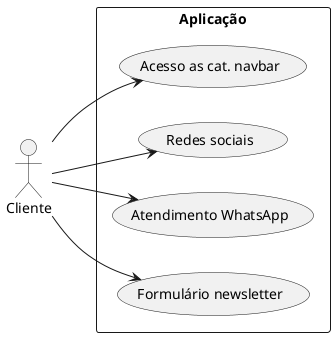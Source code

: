 
@startuml
left to right direction
actor "Cliente" as cliente
rectangle Aplicação {
  usecase "Acesso as cat. navbar" as categorias_produtos
  usecase "Redes sociais" as redes
  usecase "Atendimento WhatsApp" as zap
  usecase "Formulário newsletter" as newsletter



}

cliente --> categorias_produtos
cliente --> redes
cliente --> zap
cliente --> newsletter
@enduml


